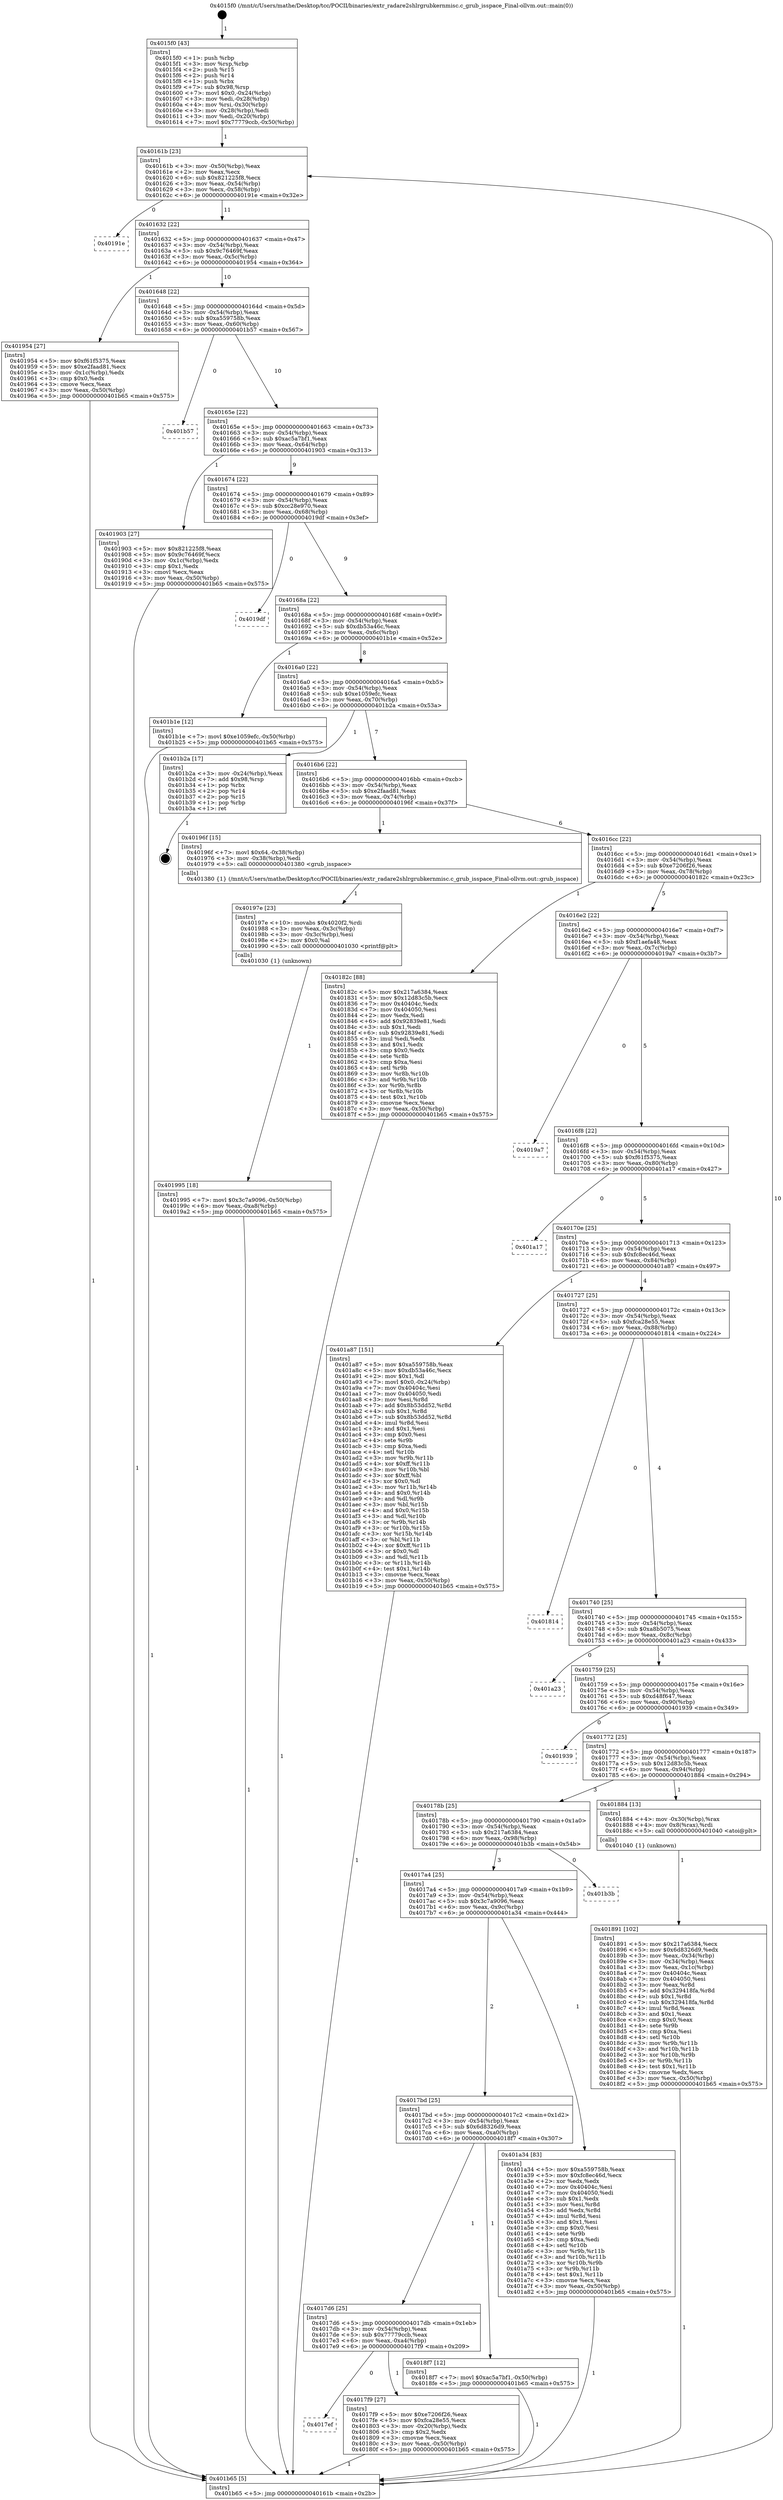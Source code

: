 digraph "0x4015f0" {
  label = "0x4015f0 (/mnt/c/Users/mathe/Desktop/tcc/POCII/binaries/extr_radare2shlrgrubkernmisc.c_grub_isspace_Final-ollvm.out::main(0))"
  labelloc = "t"
  node[shape=record]

  Entry [label="",width=0.3,height=0.3,shape=circle,fillcolor=black,style=filled]
  "0x40161b" [label="{
     0x40161b [23]\l
     | [instrs]\l
     &nbsp;&nbsp;0x40161b \<+3\>: mov -0x50(%rbp),%eax\l
     &nbsp;&nbsp;0x40161e \<+2\>: mov %eax,%ecx\l
     &nbsp;&nbsp;0x401620 \<+6\>: sub $0x821225f8,%ecx\l
     &nbsp;&nbsp;0x401626 \<+3\>: mov %eax,-0x54(%rbp)\l
     &nbsp;&nbsp;0x401629 \<+3\>: mov %ecx,-0x58(%rbp)\l
     &nbsp;&nbsp;0x40162c \<+6\>: je 000000000040191e \<main+0x32e\>\l
  }"]
  "0x40191e" [label="{
     0x40191e\l
  }", style=dashed]
  "0x401632" [label="{
     0x401632 [22]\l
     | [instrs]\l
     &nbsp;&nbsp;0x401632 \<+5\>: jmp 0000000000401637 \<main+0x47\>\l
     &nbsp;&nbsp;0x401637 \<+3\>: mov -0x54(%rbp),%eax\l
     &nbsp;&nbsp;0x40163a \<+5\>: sub $0x9c76469f,%eax\l
     &nbsp;&nbsp;0x40163f \<+3\>: mov %eax,-0x5c(%rbp)\l
     &nbsp;&nbsp;0x401642 \<+6\>: je 0000000000401954 \<main+0x364\>\l
  }"]
  Exit [label="",width=0.3,height=0.3,shape=circle,fillcolor=black,style=filled,peripheries=2]
  "0x401954" [label="{
     0x401954 [27]\l
     | [instrs]\l
     &nbsp;&nbsp;0x401954 \<+5\>: mov $0xf61f5375,%eax\l
     &nbsp;&nbsp;0x401959 \<+5\>: mov $0xe2faad81,%ecx\l
     &nbsp;&nbsp;0x40195e \<+3\>: mov -0x1c(%rbp),%edx\l
     &nbsp;&nbsp;0x401961 \<+3\>: cmp $0x0,%edx\l
     &nbsp;&nbsp;0x401964 \<+3\>: cmove %ecx,%eax\l
     &nbsp;&nbsp;0x401967 \<+3\>: mov %eax,-0x50(%rbp)\l
     &nbsp;&nbsp;0x40196a \<+5\>: jmp 0000000000401b65 \<main+0x575\>\l
  }"]
  "0x401648" [label="{
     0x401648 [22]\l
     | [instrs]\l
     &nbsp;&nbsp;0x401648 \<+5\>: jmp 000000000040164d \<main+0x5d\>\l
     &nbsp;&nbsp;0x40164d \<+3\>: mov -0x54(%rbp),%eax\l
     &nbsp;&nbsp;0x401650 \<+5\>: sub $0xa559758b,%eax\l
     &nbsp;&nbsp;0x401655 \<+3\>: mov %eax,-0x60(%rbp)\l
     &nbsp;&nbsp;0x401658 \<+6\>: je 0000000000401b57 \<main+0x567\>\l
  }"]
  "0x401995" [label="{
     0x401995 [18]\l
     | [instrs]\l
     &nbsp;&nbsp;0x401995 \<+7\>: movl $0x3c7a9096,-0x50(%rbp)\l
     &nbsp;&nbsp;0x40199c \<+6\>: mov %eax,-0xa8(%rbp)\l
     &nbsp;&nbsp;0x4019a2 \<+5\>: jmp 0000000000401b65 \<main+0x575\>\l
  }"]
  "0x401b57" [label="{
     0x401b57\l
  }", style=dashed]
  "0x40165e" [label="{
     0x40165e [22]\l
     | [instrs]\l
     &nbsp;&nbsp;0x40165e \<+5\>: jmp 0000000000401663 \<main+0x73\>\l
     &nbsp;&nbsp;0x401663 \<+3\>: mov -0x54(%rbp),%eax\l
     &nbsp;&nbsp;0x401666 \<+5\>: sub $0xac5a7bf1,%eax\l
     &nbsp;&nbsp;0x40166b \<+3\>: mov %eax,-0x64(%rbp)\l
     &nbsp;&nbsp;0x40166e \<+6\>: je 0000000000401903 \<main+0x313\>\l
  }"]
  "0x40197e" [label="{
     0x40197e [23]\l
     | [instrs]\l
     &nbsp;&nbsp;0x40197e \<+10\>: movabs $0x4020f2,%rdi\l
     &nbsp;&nbsp;0x401988 \<+3\>: mov %eax,-0x3c(%rbp)\l
     &nbsp;&nbsp;0x40198b \<+3\>: mov -0x3c(%rbp),%esi\l
     &nbsp;&nbsp;0x40198e \<+2\>: mov $0x0,%al\l
     &nbsp;&nbsp;0x401990 \<+5\>: call 0000000000401030 \<printf@plt\>\l
     | [calls]\l
     &nbsp;&nbsp;0x401030 \{1\} (unknown)\l
  }"]
  "0x401903" [label="{
     0x401903 [27]\l
     | [instrs]\l
     &nbsp;&nbsp;0x401903 \<+5\>: mov $0x821225f8,%eax\l
     &nbsp;&nbsp;0x401908 \<+5\>: mov $0x9c76469f,%ecx\l
     &nbsp;&nbsp;0x40190d \<+3\>: mov -0x1c(%rbp),%edx\l
     &nbsp;&nbsp;0x401910 \<+3\>: cmp $0x1,%edx\l
     &nbsp;&nbsp;0x401913 \<+3\>: cmovl %ecx,%eax\l
     &nbsp;&nbsp;0x401916 \<+3\>: mov %eax,-0x50(%rbp)\l
     &nbsp;&nbsp;0x401919 \<+5\>: jmp 0000000000401b65 \<main+0x575\>\l
  }"]
  "0x401674" [label="{
     0x401674 [22]\l
     | [instrs]\l
     &nbsp;&nbsp;0x401674 \<+5\>: jmp 0000000000401679 \<main+0x89\>\l
     &nbsp;&nbsp;0x401679 \<+3\>: mov -0x54(%rbp),%eax\l
     &nbsp;&nbsp;0x40167c \<+5\>: sub $0xcc28e970,%eax\l
     &nbsp;&nbsp;0x401681 \<+3\>: mov %eax,-0x68(%rbp)\l
     &nbsp;&nbsp;0x401684 \<+6\>: je 00000000004019df \<main+0x3ef\>\l
  }"]
  "0x401891" [label="{
     0x401891 [102]\l
     | [instrs]\l
     &nbsp;&nbsp;0x401891 \<+5\>: mov $0x217a6384,%ecx\l
     &nbsp;&nbsp;0x401896 \<+5\>: mov $0x6d8326d9,%edx\l
     &nbsp;&nbsp;0x40189b \<+3\>: mov %eax,-0x34(%rbp)\l
     &nbsp;&nbsp;0x40189e \<+3\>: mov -0x34(%rbp),%eax\l
     &nbsp;&nbsp;0x4018a1 \<+3\>: mov %eax,-0x1c(%rbp)\l
     &nbsp;&nbsp;0x4018a4 \<+7\>: mov 0x40404c,%eax\l
     &nbsp;&nbsp;0x4018ab \<+7\>: mov 0x404050,%esi\l
     &nbsp;&nbsp;0x4018b2 \<+3\>: mov %eax,%r8d\l
     &nbsp;&nbsp;0x4018b5 \<+7\>: add $0x329418fa,%r8d\l
     &nbsp;&nbsp;0x4018bc \<+4\>: sub $0x1,%r8d\l
     &nbsp;&nbsp;0x4018c0 \<+7\>: sub $0x329418fa,%r8d\l
     &nbsp;&nbsp;0x4018c7 \<+4\>: imul %r8d,%eax\l
     &nbsp;&nbsp;0x4018cb \<+3\>: and $0x1,%eax\l
     &nbsp;&nbsp;0x4018ce \<+3\>: cmp $0x0,%eax\l
     &nbsp;&nbsp;0x4018d1 \<+4\>: sete %r9b\l
     &nbsp;&nbsp;0x4018d5 \<+3\>: cmp $0xa,%esi\l
     &nbsp;&nbsp;0x4018d8 \<+4\>: setl %r10b\l
     &nbsp;&nbsp;0x4018dc \<+3\>: mov %r9b,%r11b\l
     &nbsp;&nbsp;0x4018df \<+3\>: and %r10b,%r11b\l
     &nbsp;&nbsp;0x4018e2 \<+3\>: xor %r10b,%r9b\l
     &nbsp;&nbsp;0x4018e5 \<+3\>: or %r9b,%r11b\l
     &nbsp;&nbsp;0x4018e8 \<+4\>: test $0x1,%r11b\l
     &nbsp;&nbsp;0x4018ec \<+3\>: cmovne %edx,%ecx\l
     &nbsp;&nbsp;0x4018ef \<+3\>: mov %ecx,-0x50(%rbp)\l
     &nbsp;&nbsp;0x4018f2 \<+5\>: jmp 0000000000401b65 \<main+0x575\>\l
  }"]
  "0x4019df" [label="{
     0x4019df\l
  }", style=dashed]
  "0x40168a" [label="{
     0x40168a [22]\l
     | [instrs]\l
     &nbsp;&nbsp;0x40168a \<+5\>: jmp 000000000040168f \<main+0x9f\>\l
     &nbsp;&nbsp;0x40168f \<+3\>: mov -0x54(%rbp),%eax\l
     &nbsp;&nbsp;0x401692 \<+5\>: sub $0xdb53a46c,%eax\l
     &nbsp;&nbsp;0x401697 \<+3\>: mov %eax,-0x6c(%rbp)\l
     &nbsp;&nbsp;0x40169a \<+6\>: je 0000000000401b1e \<main+0x52e\>\l
  }"]
  "0x4015f0" [label="{
     0x4015f0 [43]\l
     | [instrs]\l
     &nbsp;&nbsp;0x4015f0 \<+1\>: push %rbp\l
     &nbsp;&nbsp;0x4015f1 \<+3\>: mov %rsp,%rbp\l
     &nbsp;&nbsp;0x4015f4 \<+2\>: push %r15\l
     &nbsp;&nbsp;0x4015f6 \<+2\>: push %r14\l
     &nbsp;&nbsp;0x4015f8 \<+1\>: push %rbx\l
     &nbsp;&nbsp;0x4015f9 \<+7\>: sub $0x98,%rsp\l
     &nbsp;&nbsp;0x401600 \<+7\>: movl $0x0,-0x24(%rbp)\l
     &nbsp;&nbsp;0x401607 \<+3\>: mov %edi,-0x28(%rbp)\l
     &nbsp;&nbsp;0x40160a \<+4\>: mov %rsi,-0x30(%rbp)\l
     &nbsp;&nbsp;0x40160e \<+3\>: mov -0x28(%rbp),%edi\l
     &nbsp;&nbsp;0x401611 \<+3\>: mov %edi,-0x20(%rbp)\l
     &nbsp;&nbsp;0x401614 \<+7\>: movl $0x77779ccb,-0x50(%rbp)\l
  }"]
  "0x401b1e" [label="{
     0x401b1e [12]\l
     | [instrs]\l
     &nbsp;&nbsp;0x401b1e \<+7\>: movl $0xe1059efc,-0x50(%rbp)\l
     &nbsp;&nbsp;0x401b25 \<+5\>: jmp 0000000000401b65 \<main+0x575\>\l
  }"]
  "0x4016a0" [label="{
     0x4016a0 [22]\l
     | [instrs]\l
     &nbsp;&nbsp;0x4016a0 \<+5\>: jmp 00000000004016a5 \<main+0xb5\>\l
     &nbsp;&nbsp;0x4016a5 \<+3\>: mov -0x54(%rbp),%eax\l
     &nbsp;&nbsp;0x4016a8 \<+5\>: sub $0xe1059efc,%eax\l
     &nbsp;&nbsp;0x4016ad \<+3\>: mov %eax,-0x70(%rbp)\l
     &nbsp;&nbsp;0x4016b0 \<+6\>: je 0000000000401b2a \<main+0x53a\>\l
  }"]
  "0x401b65" [label="{
     0x401b65 [5]\l
     | [instrs]\l
     &nbsp;&nbsp;0x401b65 \<+5\>: jmp 000000000040161b \<main+0x2b\>\l
  }"]
  "0x401b2a" [label="{
     0x401b2a [17]\l
     | [instrs]\l
     &nbsp;&nbsp;0x401b2a \<+3\>: mov -0x24(%rbp),%eax\l
     &nbsp;&nbsp;0x401b2d \<+7\>: add $0x98,%rsp\l
     &nbsp;&nbsp;0x401b34 \<+1\>: pop %rbx\l
     &nbsp;&nbsp;0x401b35 \<+2\>: pop %r14\l
     &nbsp;&nbsp;0x401b37 \<+2\>: pop %r15\l
     &nbsp;&nbsp;0x401b39 \<+1\>: pop %rbp\l
     &nbsp;&nbsp;0x401b3a \<+1\>: ret\l
  }"]
  "0x4016b6" [label="{
     0x4016b6 [22]\l
     | [instrs]\l
     &nbsp;&nbsp;0x4016b6 \<+5\>: jmp 00000000004016bb \<main+0xcb\>\l
     &nbsp;&nbsp;0x4016bb \<+3\>: mov -0x54(%rbp),%eax\l
     &nbsp;&nbsp;0x4016be \<+5\>: sub $0xe2faad81,%eax\l
     &nbsp;&nbsp;0x4016c3 \<+3\>: mov %eax,-0x74(%rbp)\l
     &nbsp;&nbsp;0x4016c6 \<+6\>: je 000000000040196f \<main+0x37f\>\l
  }"]
  "0x4017ef" [label="{
     0x4017ef\l
  }", style=dashed]
  "0x40196f" [label="{
     0x40196f [15]\l
     | [instrs]\l
     &nbsp;&nbsp;0x40196f \<+7\>: movl $0x64,-0x38(%rbp)\l
     &nbsp;&nbsp;0x401976 \<+3\>: mov -0x38(%rbp),%edi\l
     &nbsp;&nbsp;0x401979 \<+5\>: call 0000000000401380 \<grub_isspace\>\l
     | [calls]\l
     &nbsp;&nbsp;0x401380 \{1\} (/mnt/c/Users/mathe/Desktop/tcc/POCII/binaries/extr_radare2shlrgrubkernmisc.c_grub_isspace_Final-ollvm.out::grub_isspace)\l
  }"]
  "0x4016cc" [label="{
     0x4016cc [22]\l
     | [instrs]\l
     &nbsp;&nbsp;0x4016cc \<+5\>: jmp 00000000004016d1 \<main+0xe1\>\l
     &nbsp;&nbsp;0x4016d1 \<+3\>: mov -0x54(%rbp),%eax\l
     &nbsp;&nbsp;0x4016d4 \<+5\>: sub $0xe7206f26,%eax\l
     &nbsp;&nbsp;0x4016d9 \<+3\>: mov %eax,-0x78(%rbp)\l
     &nbsp;&nbsp;0x4016dc \<+6\>: je 000000000040182c \<main+0x23c\>\l
  }"]
  "0x4017f9" [label="{
     0x4017f9 [27]\l
     | [instrs]\l
     &nbsp;&nbsp;0x4017f9 \<+5\>: mov $0xe7206f26,%eax\l
     &nbsp;&nbsp;0x4017fe \<+5\>: mov $0xfca28e55,%ecx\l
     &nbsp;&nbsp;0x401803 \<+3\>: mov -0x20(%rbp),%edx\l
     &nbsp;&nbsp;0x401806 \<+3\>: cmp $0x2,%edx\l
     &nbsp;&nbsp;0x401809 \<+3\>: cmovne %ecx,%eax\l
     &nbsp;&nbsp;0x40180c \<+3\>: mov %eax,-0x50(%rbp)\l
     &nbsp;&nbsp;0x40180f \<+5\>: jmp 0000000000401b65 \<main+0x575\>\l
  }"]
  "0x40182c" [label="{
     0x40182c [88]\l
     | [instrs]\l
     &nbsp;&nbsp;0x40182c \<+5\>: mov $0x217a6384,%eax\l
     &nbsp;&nbsp;0x401831 \<+5\>: mov $0x12d83c5b,%ecx\l
     &nbsp;&nbsp;0x401836 \<+7\>: mov 0x40404c,%edx\l
     &nbsp;&nbsp;0x40183d \<+7\>: mov 0x404050,%esi\l
     &nbsp;&nbsp;0x401844 \<+2\>: mov %edx,%edi\l
     &nbsp;&nbsp;0x401846 \<+6\>: add $0x92839e81,%edi\l
     &nbsp;&nbsp;0x40184c \<+3\>: sub $0x1,%edi\l
     &nbsp;&nbsp;0x40184f \<+6\>: sub $0x92839e81,%edi\l
     &nbsp;&nbsp;0x401855 \<+3\>: imul %edi,%edx\l
     &nbsp;&nbsp;0x401858 \<+3\>: and $0x1,%edx\l
     &nbsp;&nbsp;0x40185b \<+3\>: cmp $0x0,%edx\l
     &nbsp;&nbsp;0x40185e \<+4\>: sete %r8b\l
     &nbsp;&nbsp;0x401862 \<+3\>: cmp $0xa,%esi\l
     &nbsp;&nbsp;0x401865 \<+4\>: setl %r9b\l
     &nbsp;&nbsp;0x401869 \<+3\>: mov %r8b,%r10b\l
     &nbsp;&nbsp;0x40186c \<+3\>: and %r9b,%r10b\l
     &nbsp;&nbsp;0x40186f \<+3\>: xor %r9b,%r8b\l
     &nbsp;&nbsp;0x401872 \<+3\>: or %r8b,%r10b\l
     &nbsp;&nbsp;0x401875 \<+4\>: test $0x1,%r10b\l
     &nbsp;&nbsp;0x401879 \<+3\>: cmovne %ecx,%eax\l
     &nbsp;&nbsp;0x40187c \<+3\>: mov %eax,-0x50(%rbp)\l
     &nbsp;&nbsp;0x40187f \<+5\>: jmp 0000000000401b65 \<main+0x575\>\l
  }"]
  "0x4016e2" [label="{
     0x4016e2 [22]\l
     | [instrs]\l
     &nbsp;&nbsp;0x4016e2 \<+5\>: jmp 00000000004016e7 \<main+0xf7\>\l
     &nbsp;&nbsp;0x4016e7 \<+3\>: mov -0x54(%rbp),%eax\l
     &nbsp;&nbsp;0x4016ea \<+5\>: sub $0xf1aefa48,%eax\l
     &nbsp;&nbsp;0x4016ef \<+3\>: mov %eax,-0x7c(%rbp)\l
     &nbsp;&nbsp;0x4016f2 \<+6\>: je 00000000004019a7 \<main+0x3b7\>\l
  }"]
  "0x4017d6" [label="{
     0x4017d6 [25]\l
     | [instrs]\l
     &nbsp;&nbsp;0x4017d6 \<+5\>: jmp 00000000004017db \<main+0x1eb\>\l
     &nbsp;&nbsp;0x4017db \<+3\>: mov -0x54(%rbp),%eax\l
     &nbsp;&nbsp;0x4017de \<+5\>: sub $0x77779ccb,%eax\l
     &nbsp;&nbsp;0x4017e3 \<+6\>: mov %eax,-0xa4(%rbp)\l
     &nbsp;&nbsp;0x4017e9 \<+6\>: je 00000000004017f9 \<main+0x209\>\l
  }"]
  "0x4019a7" [label="{
     0x4019a7\l
  }", style=dashed]
  "0x4016f8" [label="{
     0x4016f8 [22]\l
     | [instrs]\l
     &nbsp;&nbsp;0x4016f8 \<+5\>: jmp 00000000004016fd \<main+0x10d\>\l
     &nbsp;&nbsp;0x4016fd \<+3\>: mov -0x54(%rbp),%eax\l
     &nbsp;&nbsp;0x401700 \<+5\>: sub $0xf61f5375,%eax\l
     &nbsp;&nbsp;0x401705 \<+3\>: mov %eax,-0x80(%rbp)\l
     &nbsp;&nbsp;0x401708 \<+6\>: je 0000000000401a17 \<main+0x427\>\l
  }"]
  "0x4018f7" [label="{
     0x4018f7 [12]\l
     | [instrs]\l
     &nbsp;&nbsp;0x4018f7 \<+7\>: movl $0xac5a7bf1,-0x50(%rbp)\l
     &nbsp;&nbsp;0x4018fe \<+5\>: jmp 0000000000401b65 \<main+0x575\>\l
  }"]
  "0x401a17" [label="{
     0x401a17\l
  }", style=dashed]
  "0x40170e" [label="{
     0x40170e [25]\l
     | [instrs]\l
     &nbsp;&nbsp;0x40170e \<+5\>: jmp 0000000000401713 \<main+0x123\>\l
     &nbsp;&nbsp;0x401713 \<+3\>: mov -0x54(%rbp),%eax\l
     &nbsp;&nbsp;0x401716 \<+5\>: sub $0xfc8ec46d,%eax\l
     &nbsp;&nbsp;0x40171b \<+6\>: mov %eax,-0x84(%rbp)\l
     &nbsp;&nbsp;0x401721 \<+6\>: je 0000000000401a87 \<main+0x497\>\l
  }"]
  "0x4017bd" [label="{
     0x4017bd [25]\l
     | [instrs]\l
     &nbsp;&nbsp;0x4017bd \<+5\>: jmp 00000000004017c2 \<main+0x1d2\>\l
     &nbsp;&nbsp;0x4017c2 \<+3\>: mov -0x54(%rbp),%eax\l
     &nbsp;&nbsp;0x4017c5 \<+5\>: sub $0x6d8326d9,%eax\l
     &nbsp;&nbsp;0x4017ca \<+6\>: mov %eax,-0xa0(%rbp)\l
     &nbsp;&nbsp;0x4017d0 \<+6\>: je 00000000004018f7 \<main+0x307\>\l
  }"]
  "0x401a87" [label="{
     0x401a87 [151]\l
     | [instrs]\l
     &nbsp;&nbsp;0x401a87 \<+5\>: mov $0xa559758b,%eax\l
     &nbsp;&nbsp;0x401a8c \<+5\>: mov $0xdb53a46c,%ecx\l
     &nbsp;&nbsp;0x401a91 \<+2\>: mov $0x1,%dl\l
     &nbsp;&nbsp;0x401a93 \<+7\>: movl $0x0,-0x24(%rbp)\l
     &nbsp;&nbsp;0x401a9a \<+7\>: mov 0x40404c,%esi\l
     &nbsp;&nbsp;0x401aa1 \<+7\>: mov 0x404050,%edi\l
     &nbsp;&nbsp;0x401aa8 \<+3\>: mov %esi,%r8d\l
     &nbsp;&nbsp;0x401aab \<+7\>: add $0x8b53dd52,%r8d\l
     &nbsp;&nbsp;0x401ab2 \<+4\>: sub $0x1,%r8d\l
     &nbsp;&nbsp;0x401ab6 \<+7\>: sub $0x8b53dd52,%r8d\l
     &nbsp;&nbsp;0x401abd \<+4\>: imul %r8d,%esi\l
     &nbsp;&nbsp;0x401ac1 \<+3\>: and $0x1,%esi\l
     &nbsp;&nbsp;0x401ac4 \<+3\>: cmp $0x0,%esi\l
     &nbsp;&nbsp;0x401ac7 \<+4\>: sete %r9b\l
     &nbsp;&nbsp;0x401acb \<+3\>: cmp $0xa,%edi\l
     &nbsp;&nbsp;0x401ace \<+4\>: setl %r10b\l
     &nbsp;&nbsp;0x401ad2 \<+3\>: mov %r9b,%r11b\l
     &nbsp;&nbsp;0x401ad5 \<+4\>: xor $0xff,%r11b\l
     &nbsp;&nbsp;0x401ad9 \<+3\>: mov %r10b,%bl\l
     &nbsp;&nbsp;0x401adc \<+3\>: xor $0xff,%bl\l
     &nbsp;&nbsp;0x401adf \<+3\>: xor $0x0,%dl\l
     &nbsp;&nbsp;0x401ae2 \<+3\>: mov %r11b,%r14b\l
     &nbsp;&nbsp;0x401ae5 \<+4\>: and $0x0,%r14b\l
     &nbsp;&nbsp;0x401ae9 \<+3\>: and %dl,%r9b\l
     &nbsp;&nbsp;0x401aec \<+3\>: mov %bl,%r15b\l
     &nbsp;&nbsp;0x401aef \<+4\>: and $0x0,%r15b\l
     &nbsp;&nbsp;0x401af3 \<+3\>: and %dl,%r10b\l
     &nbsp;&nbsp;0x401af6 \<+3\>: or %r9b,%r14b\l
     &nbsp;&nbsp;0x401af9 \<+3\>: or %r10b,%r15b\l
     &nbsp;&nbsp;0x401afc \<+3\>: xor %r15b,%r14b\l
     &nbsp;&nbsp;0x401aff \<+3\>: or %bl,%r11b\l
     &nbsp;&nbsp;0x401b02 \<+4\>: xor $0xff,%r11b\l
     &nbsp;&nbsp;0x401b06 \<+3\>: or $0x0,%dl\l
     &nbsp;&nbsp;0x401b09 \<+3\>: and %dl,%r11b\l
     &nbsp;&nbsp;0x401b0c \<+3\>: or %r11b,%r14b\l
     &nbsp;&nbsp;0x401b0f \<+4\>: test $0x1,%r14b\l
     &nbsp;&nbsp;0x401b13 \<+3\>: cmovne %ecx,%eax\l
     &nbsp;&nbsp;0x401b16 \<+3\>: mov %eax,-0x50(%rbp)\l
     &nbsp;&nbsp;0x401b19 \<+5\>: jmp 0000000000401b65 \<main+0x575\>\l
  }"]
  "0x401727" [label="{
     0x401727 [25]\l
     | [instrs]\l
     &nbsp;&nbsp;0x401727 \<+5\>: jmp 000000000040172c \<main+0x13c\>\l
     &nbsp;&nbsp;0x40172c \<+3\>: mov -0x54(%rbp),%eax\l
     &nbsp;&nbsp;0x40172f \<+5\>: sub $0xfca28e55,%eax\l
     &nbsp;&nbsp;0x401734 \<+6\>: mov %eax,-0x88(%rbp)\l
     &nbsp;&nbsp;0x40173a \<+6\>: je 0000000000401814 \<main+0x224\>\l
  }"]
  "0x401a34" [label="{
     0x401a34 [83]\l
     | [instrs]\l
     &nbsp;&nbsp;0x401a34 \<+5\>: mov $0xa559758b,%eax\l
     &nbsp;&nbsp;0x401a39 \<+5\>: mov $0xfc8ec46d,%ecx\l
     &nbsp;&nbsp;0x401a3e \<+2\>: xor %edx,%edx\l
     &nbsp;&nbsp;0x401a40 \<+7\>: mov 0x40404c,%esi\l
     &nbsp;&nbsp;0x401a47 \<+7\>: mov 0x404050,%edi\l
     &nbsp;&nbsp;0x401a4e \<+3\>: sub $0x1,%edx\l
     &nbsp;&nbsp;0x401a51 \<+3\>: mov %esi,%r8d\l
     &nbsp;&nbsp;0x401a54 \<+3\>: add %edx,%r8d\l
     &nbsp;&nbsp;0x401a57 \<+4\>: imul %r8d,%esi\l
     &nbsp;&nbsp;0x401a5b \<+3\>: and $0x1,%esi\l
     &nbsp;&nbsp;0x401a5e \<+3\>: cmp $0x0,%esi\l
     &nbsp;&nbsp;0x401a61 \<+4\>: sete %r9b\l
     &nbsp;&nbsp;0x401a65 \<+3\>: cmp $0xa,%edi\l
     &nbsp;&nbsp;0x401a68 \<+4\>: setl %r10b\l
     &nbsp;&nbsp;0x401a6c \<+3\>: mov %r9b,%r11b\l
     &nbsp;&nbsp;0x401a6f \<+3\>: and %r10b,%r11b\l
     &nbsp;&nbsp;0x401a72 \<+3\>: xor %r10b,%r9b\l
     &nbsp;&nbsp;0x401a75 \<+3\>: or %r9b,%r11b\l
     &nbsp;&nbsp;0x401a78 \<+4\>: test $0x1,%r11b\l
     &nbsp;&nbsp;0x401a7c \<+3\>: cmovne %ecx,%eax\l
     &nbsp;&nbsp;0x401a7f \<+3\>: mov %eax,-0x50(%rbp)\l
     &nbsp;&nbsp;0x401a82 \<+5\>: jmp 0000000000401b65 \<main+0x575\>\l
  }"]
  "0x401814" [label="{
     0x401814\l
  }", style=dashed]
  "0x401740" [label="{
     0x401740 [25]\l
     | [instrs]\l
     &nbsp;&nbsp;0x401740 \<+5\>: jmp 0000000000401745 \<main+0x155\>\l
     &nbsp;&nbsp;0x401745 \<+3\>: mov -0x54(%rbp),%eax\l
     &nbsp;&nbsp;0x401748 \<+5\>: sub $0xa8b5075,%eax\l
     &nbsp;&nbsp;0x40174d \<+6\>: mov %eax,-0x8c(%rbp)\l
     &nbsp;&nbsp;0x401753 \<+6\>: je 0000000000401a23 \<main+0x433\>\l
  }"]
  "0x4017a4" [label="{
     0x4017a4 [25]\l
     | [instrs]\l
     &nbsp;&nbsp;0x4017a4 \<+5\>: jmp 00000000004017a9 \<main+0x1b9\>\l
     &nbsp;&nbsp;0x4017a9 \<+3\>: mov -0x54(%rbp),%eax\l
     &nbsp;&nbsp;0x4017ac \<+5\>: sub $0x3c7a9096,%eax\l
     &nbsp;&nbsp;0x4017b1 \<+6\>: mov %eax,-0x9c(%rbp)\l
     &nbsp;&nbsp;0x4017b7 \<+6\>: je 0000000000401a34 \<main+0x444\>\l
  }"]
  "0x401a23" [label="{
     0x401a23\l
  }", style=dashed]
  "0x401759" [label="{
     0x401759 [25]\l
     | [instrs]\l
     &nbsp;&nbsp;0x401759 \<+5\>: jmp 000000000040175e \<main+0x16e\>\l
     &nbsp;&nbsp;0x40175e \<+3\>: mov -0x54(%rbp),%eax\l
     &nbsp;&nbsp;0x401761 \<+5\>: sub $0xd48f647,%eax\l
     &nbsp;&nbsp;0x401766 \<+6\>: mov %eax,-0x90(%rbp)\l
     &nbsp;&nbsp;0x40176c \<+6\>: je 0000000000401939 \<main+0x349\>\l
  }"]
  "0x401b3b" [label="{
     0x401b3b\l
  }", style=dashed]
  "0x401939" [label="{
     0x401939\l
  }", style=dashed]
  "0x401772" [label="{
     0x401772 [25]\l
     | [instrs]\l
     &nbsp;&nbsp;0x401772 \<+5\>: jmp 0000000000401777 \<main+0x187\>\l
     &nbsp;&nbsp;0x401777 \<+3\>: mov -0x54(%rbp),%eax\l
     &nbsp;&nbsp;0x40177a \<+5\>: sub $0x12d83c5b,%eax\l
     &nbsp;&nbsp;0x40177f \<+6\>: mov %eax,-0x94(%rbp)\l
     &nbsp;&nbsp;0x401785 \<+6\>: je 0000000000401884 \<main+0x294\>\l
  }"]
  "0x40178b" [label="{
     0x40178b [25]\l
     | [instrs]\l
     &nbsp;&nbsp;0x40178b \<+5\>: jmp 0000000000401790 \<main+0x1a0\>\l
     &nbsp;&nbsp;0x401790 \<+3\>: mov -0x54(%rbp),%eax\l
     &nbsp;&nbsp;0x401793 \<+5\>: sub $0x217a6384,%eax\l
     &nbsp;&nbsp;0x401798 \<+6\>: mov %eax,-0x98(%rbp)\l
     &nbsp;&nbsp;0x40179e \<+6\>: je 0000000000401b3b \<main+0x54b\>\l
  }"]
  "0x401884" [label="{
     0x401884 [13]\l
     | [instrs]\l
     &nbsp;&nbsp;0x401884 \<+4\>: mov -0x30(%rbp),%rax\l
     &nbsp;&nbsp;0x401888 \<+4\>: mov 0x8(%rax),%rdi\l
     &nbsp;&nbsp;0x40188c \<+5\>: call 0000000000401040 \<atoi@plt\>\l
     | [calls]\l
     &nbsp;&nbsp;0x401040 \{1\} (unknown)\l
  }"]
  Entry -> "0x4015f0" [label=" 1"]
  "0x40161b" -> "0x40191e" [label=" 0"]
  "0x40161b" -> "0x401632" [label=" 11"]
  "0x401b2a" -> Exit [label=" 1"]
  "0x401632" -> "0x401954" [label=" 1"]
  "0x401632" -> "0x401648" [label=" 10"]
  "0x401b1e" -> "0x401b65" [label=" 1"]
  "0x401648" -> "0x401b57" [label=" 0"]
  "0x401648" -> "0x40165e" [label=" 10"]
  "0x401a87" -> "0x401b65" [label=" 1"]
  "0x40165e" -> "0x401903" [label=" 1"]
  "0x40165e" -> "0x401674" [label=" 9"]
  "0x401a34" -> "0x401b65" [label=" 1"]
  "0x401674" -> "0x4019df" [label=" 0"]
  "0x401674" -> "0x40168a" [label=" 9"]
  "0x401995" -> "0x401b65" [label=" 1"]
  "0x40168a" -> "0x401b1e" [label=" 1"]
  "0x40168a" -> "0x4016a0" [label=" 8"]
  "0x40197e" -> "0x401995" [label=" 1"]
  "0x4016a0" -> "0x401b2a" [label=" 1"]
  "0x4016a0" -> "0x4016b6" [label=" 7"]
  "0x40196f" -> "0x40197e" [label=" 1"]
  "0x4016b6" -> "0x40196f" [label=" 1"]
  "0x4016b6" -> "0x4016cc" [label=" 6"]
  "0x401954" -> "0x401b65" [label=" 1"]
  "0x4016cc" -> "0x40182c" [label=" 1"]
  "0x4016cc" -> "0x4016e2" [label=" 5"]
  "0x401903" -> "0x401b65" [label=" 1"]
  "0x4016e2" -> "0x4019a7" [label=" 0"]
  "0x4016e2" -> "0x4016f8" [label=" 5"]
  "0x401891" -> "0x401b65" [label=" 1"]
  "0x4016f8" -> "0x401a17" [label=" 0"]
  "0x4016f8" -> "0x40170e" [label=" 5"]
  "0x401884" -> "0x401891" [label=" 1"]
  "0x40170e" -> "0x401a87" [label=" 1"]
  "0x40170e" -> "0x401727" [label=" 4"]
  "0x401b65" -> "0x40161b" [label=" 10"]
  "0x401727" -> "0x401814" [label=" 0"]
  "0x401727" -> "0x401740" [label=" 4"]
  "0x4015f0" -> "0x40161b" [label=" 1"]
  "0x401740" -> "0x401a23" [label=" 0"]
  "0x401740" -> "0x401759" [label=" 4"]
  "0x4017d6" -> "0x4017ef" [label=" 0"]
  "0x401759" -> "0x401939" [label=" 0"]
  "0x401759" -> "0x401772" [label=" 4"]
  "0x4017d6" -> "0x4017f9" [label=" 1"]
  "0x401772" -> "0x401884" [label=" 1"]
  "0x401772" -> "0x40178b" [label=" 3"]
  "0x4018f7" -> "0x401b65" [label=" 1"]
  "0x40178b" -> "0x401b3b" [label=" 0"]
  "0x40178b" -> "0x4017a4" [label=" 3"]
  "0x4017f9" -> "0x401b65" [label=" 1"]
  "0x4017a4" -> "0x401a34" [label=" 1"]
  "0x4017a4" -> "0x4017bd" [label=" 2"]
  "0x40182c" -> "0x401b65" [label=" 1"]
  "0x4017bd" -> "0x4018f7" [label=" 1"]
  "0x4017bd" -> "0x4017d6" [label=" 1"]
}
